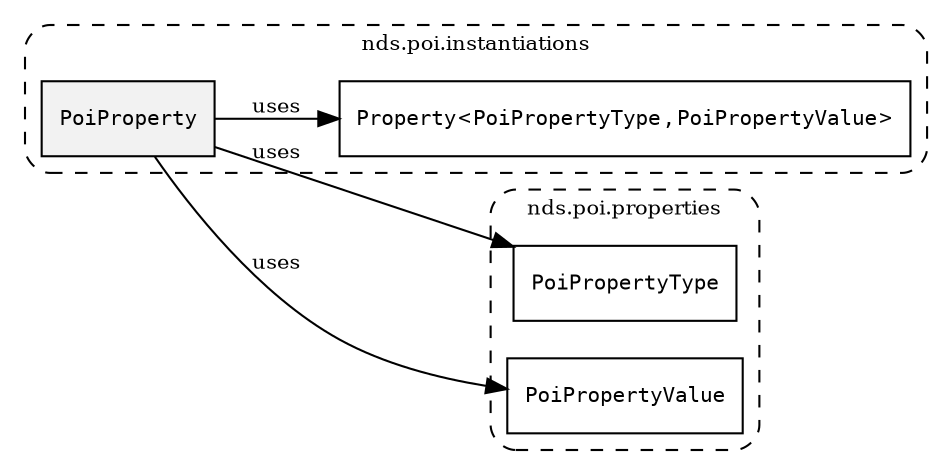/**
 * This dot file creates symbol collaboration diagram for PoiProperty.
 */
digraph ZSERIO
{
    node [shape=box, fontsize=10];
    rankdir="LR";
    fontsize=10;
    tooltip="PoiProperty collaboration diagram";

    subgraph "cluster_nds.poi.instantiations"
    {
        style="dashed, rounded";
        label="nds.poi.instantiations";
        tooltip="Package nds.poi.instantiations";
        href="../../../content/packages/nds.poi.instantiations.html#Package-nds-poi-instantiations";
        target="_parent";

        "PoiProperty" [style="filled", fillcolor="#0000000D", target="_parent", label=<<font face="monospace"><table align="center" border="0" cellspacing="0" cellpadding="0"><tr><td href="../../../content/packages/nds.poi.instantiations.html#InstantiateType-PoiProperty" title="InstantiateType defined in nds.poi.instantiations">PoiProperty</td></tr></table></font>>];
        "Property&lt;PoiPropertyType,PoiPropertyValue&gt;" [target="_parent", label=<<font face="monospace"><table align="center" border="0" cellspacing="0" cellpadding="0"><tr><td href="../../../content/packages/nds.core.attributemap.html#Structure-Property" title="Structure defined in nds.core.attributemap">Property</td><td>&lt;</td><td><table align="center" border="0" cellspacing="0" cellpadding="0"><tr><td href="../../../content/packages/nds.poi.properties.html#Structure-PoiPropertyType" title="Structure defined in nds.poi.properties">PoiPropertyType</td></tr></table></td><td>,</td><td><table align="center" border="0" cellspacing="0" cellpadding="0"><tr><td href="../../../content/packages/nds.poi.properties.html#Structure-PoiPropertyValue" title="Structure defined in nds.poi.properties">PoiPropertyValue</td></tr></table></td><td>&gt;</td></tr></table></font>>];
    }

    subgraph "cluster_nds.poi.properties"
    {
        style="dashed, rounded";
        label="nds.poi.properties";
        tooltip="Package nds.poi.properties";
        href="../../../content/packages/nds.poi.properties.html#Package-nds-poi-properties";
        target="_parent";

        "PoiPropertyType" [target="_parent", label=<<font face="monospace"><table align="center" border="0" cellspacing="0" cellpadding="0"><tr><td href="../../../content/packages/nds.poi.properties.html#Structure-PoiPropertyType" title="Structure defined in nds.poi.properties">PoiPropertyType</td></tr></table></font>>];
        "PoiPropertyValue" [target="_parent", label=<<font face="monospace"><table align="center" border="0" cellspacing="0" cellpadding="0"><tr><td href="../../../content/packages/nds.poi.properties.html#Structure-PoiPropertyValue" title="Structure defined in nds.poi.properties">PoiPropertyValue</td></tr></table></font>>];
    }

    "PoiProperty" -> "Property&lt;PoiPropertyType,PoiPropertyValue&gt;" [label="uses", fontsize=10];
    "PoiProperty" -> "PoiPropertyType" [label="uses", fontsize=10];
    "PoiProperty" -> "PoiPropertyValue" [label="uses", fontsize=10];
}
